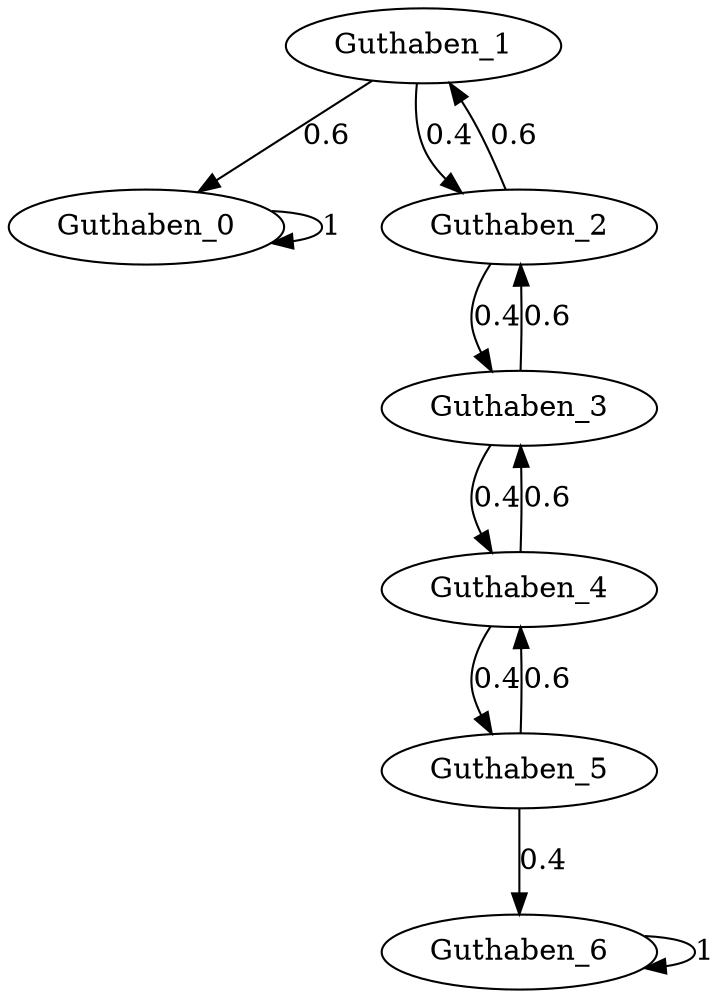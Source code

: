 /* 	Datei: Zweipersonenspiel.dot
 	Datum: 24.4.09
	Funktion: Siehe Vorlesung MVI, 1.6.6, 
		Berechne die Dauer des Spiels, d.h. Dauer bis zum Uebergang in einen absorbierenden Zustand.
*/

digraph "Zweipersonenspiel" {
	Guthaben_0 -> Guthaben_0 [label = 1]
	Guthaben_1 -> Guthaben_2 [label = 0.4]
	Guthaben_2 -> Guthaben_3 [label = 0.4]
	Guthaben_3 -> Guthaben_4 [label = 0.4]
	Guthaben_4 -> Guthaben_5 [label = 0.4]
	Guthaben_5 -> Guthaben_6 [label = 0.4]
	Guthaben_6 -> Guthaben_6 [label = 1]
	Guthaben_5 -> Guthaben_4 [label = 0.6]
	Guthaben_4 -> Guthaben_3 [label = 0.6]
	Guthaben_3 -> Guthaben_2 [label = 0.6]
	Guthaben_2 -> Guthaben_1 [label = 0.6]
	Guthaben_1 -> Guthaben_0 [label = 0.6]
}
